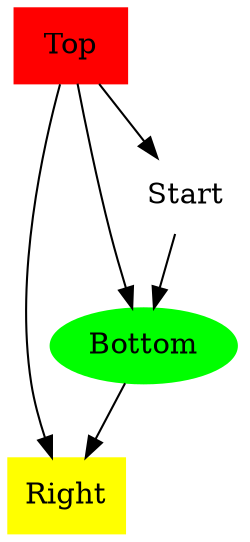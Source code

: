 digraph "LinkArray" {
	overlap=false
	splines=true
	bgcolor="white"
	
	node [style="filled" fillcolor="white"];
	
	1077 [label="Top", shape=rectangle, style=filled, color=red, fillcolor=red];
	1095 [label="Right", shape=rectangle, style=filled, color=yellow, fillcolor=yellow];
	1119 [label="Bottom", shape=ellipse, style=filled, color=green, fillcolor=green];
	1125 [label="Start", shape=rectangle, style=filled, color=Gray100, fillcolor=Gray100];
	
	1125 -> 1119;
	1077 -> 1125;
	1077 -> 1119;
	1077 -> 1095;
	1119 -> 1095;
}